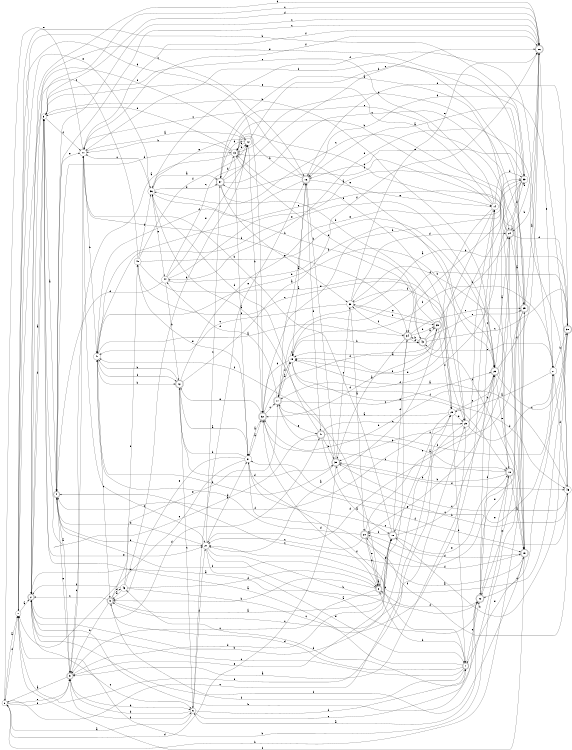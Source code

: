 digraph n39_8 {
__start0 [label="" shape="none"];

rankdir=LR;
size="8,5";

s0 [style="filled", color="black", fillcolor="white" shape="circle", label="0"];
s1 [style="filled", color="black", fillcolor="white" shape="circle", label="1"];
s2 [style="rounded,filled", color="black", fillcolor="white" shape="doublecircle", label="2"];
s3 [style="filled", color="black", fillcolor="white" shape="circle", label="3"];
s4 [style="rounded,filled", color="black", fillcolor="white" shape="doublecircle", label="4"];
s5 [style="rounded,filled", color="black", fillcolor="white" shape="doublecircle", label="5"];
s6 [style="filled", color="black", fillcolor="white" shape="circle", label="6"];
s7 [style="rounded,filled", color="black", fillcolor="white" shape="doublecircle", label="7"];
s8 [style="rounded,filled", color="black", fillcolor="white" shape="doublecircle", label="8"];
s9 [style="rounded,filled", color="black", fillcolor="white" shape="doublecircle", label="9"];
s10 [style="rounded,filled", color="black", fillcolor="white" shape="doublecircle", label="10"];
s11 [style="filled", color="black", fillcolor="white" shape="circle", label="11"];
s12 [style="filled", color="black", fillcolor="white" shape="circle", label="12"];
s13 [style="filled", color="black", fillcolor="white" shape="circle", label="13"];
s14 [style="filled", color="black", fillcolor="white" shape="circle", label="14"];
s15 [style="filled", color="black", fillcolor="white" shape="circle", label="15"];
s16 [style="rounded,filled", color="black", fillcolor="white" shape="doublecircle", label="16"];
s17 [style="rounded,filled", color="black", fillcolor="white" shape="doublecircle", label="17"];
s18 [style="rounded,filled", color="black", fillcolor="white" shape="doublecircle", label="18"];
s19 [style="rounded,filled", color="black", fillcolor="white" shape="doublecircle", label="19"];
s20 [style="rounded,filled", color="black", fillcolor="white" shape="doublecircle", label="20"];
s21 [style="filled", color="black", fillcolor="white" shape="circle", label="21"];
s22 [style="rounded,filled", color="black", fillcolor="white" shape="doublecircle", label="22"];
s23 [style="rounded,filled", color="black", fillcolor="white" shape="doublecircle", label="23"];
s24 [style="rounded,filled", color="black", fillcolor="white" shape="doublecircle", label="24"];
s25 [style="rounded,filled", color="black", fillcolor="white" shape="doublecircle", label="25"];
s26 [style="rounded,filled", color="black", fillcolor="white" shape="doublecircle", label="26"];
s27 [style="filled", color="black", fillcolor="white" shape="circle", label="27"];
s28 [style="filled", color="black", fillcolor="white" shape="circle", label="28"];
s29 [style="filled", color="black", fillcolor="white" shape="circle", label="29"];
s30 [style="rounded,filled", color="black", fillcolor="white" shape="doublecircle", label="30"];
s31 [style="filled", color="black", fillcolor="white" shape="circle", label="31"];
s32 [style="rounded,filled", color="black", fillcolor="white" shape="doublecircle", label="32"];
s33 [style="filled", color="black", fillcolor="white" shape="circle", label="33"];
s34 [style="rounded,filled", color="black", fillcolor="white" shape="doublecircle", label="34"];
s35 [style="rounded,filled", color="black", fillcolor="white" shape="doublecircle", label="35"];
s36 [style="filled", color="black", fillcolor="white" shape="circle", label="36"];
s37 [style="rounded,filled", color="black", fillcolor="white" shape="doublecircle", label="37"];
s38 [style="filled", color="black", fillcolor="white" shape="circle", label="38"];
s39 [style="rounded,filled", color="black", fillcolor="white" shape="doublecircle", label="39"];
s40 [style="filled", color="black", fillcolor="white" shape="circle", label="40"];
s41 [style="filled", color="black", fillcolor="white" shape="circle", label="41"];
s42 [style="rounded,filled", color="black", fillcolor="white" shape="doublecircle", label="42"];
s43 [style="rounded,filled", color="black", fillcolor="white" shape="doublecircle", label="43"];
s44 [style="filled", color="black", fillcolor="white" shape="circle", label="44"];
s45 [style="filled", color="black", fillcolor="white" shape="circle", label="45"];
s46 [style="filled", color="black", fillcolor="white" shape="circle", label="46"];
s47 [style="rounded,filled", color="black", fillcolor="white" shape="doublecircle", label="47"];
s0 -> s1 [label="a"];
s0 -> s25 [label="b"];
s0 -> s28 [label="c"];
s0 -> s1 [label="d"];
s0 -> s5 [label="e"];
s0 -> s5 [label="f"];
s1 -> s2 [label="a"];
s1 -> s33 [label="b"];
s1 -> s16 [label="c"];
s1 -> s32 [label="d"];
s1 -> s36 [label="e"];
s1 -> s29 [label="f"];
s2 -> s3 [label="a"];
s2 -> s28 [label="b"];
s2 -> s6 [label="c"];
s2 -> s47 [label="d"];
s2 -> s25 [label="e"];
s2 -> s3 [label="f"];
s3 -> s4 [label="a"];
s3 -> s23 [label="b"];
s3 -> s26 [label="c"];
s3 -> s26 [label="d"];
s3 -> s21 [label="e"];
s3 -> s11 [label="f"];
s4 -> s5 [label="a"];
s4 -> s21 [label="b"];
s4 -> s26 [label="c"];
s4 -> s13 [label="d"];
s4 -> s11 [label="e"];
s4 -> s8 [label="f"];
s5 -> s0 [label="a"];
s5 -> s6 [label="b"];
s5 -> s11 [label="c"];
s5 -> s10 [label="d"];
s5 -> s4 [label="e"];
s5 -> s6 [label="f"];
s6 -> s0 [label="a"];
s6 -> s5 [label="b"];
s6 -> s7 [label="c"];
s6 -> s7 [label="d"];
s6 -> s16 [label="e"];
s6 -> s21 [label="f"];
s7 -> s3 [label="a"];
s7 -> s8 [label="b"];
s7 -> s2 [label="c"];
s7 -> s9 [label="d"];
s7 -> s22 [label="e"];
s7 -> s2 [label="f"];
s8 -> s8 [label="a"];
s8 -> s9 [label="b"];
s8 -> s5 [label="c"];
s8 -> s32 [label="d"];
s8 -> s10 [label="e"];
s8 -> s41 [label="f"];
s9 -> s10 [label="a"];
s9 -> s5 [label="b"];
s9 -> s2 [label="c"];
s9 -> s46 [label="d"];
s9 -> s17 [label="e"];
s9 -> s19 [label="f"];
s10 -> s2 [label="a"];
s10 -> s11 [label="b"];
s10 -> s23 [label="c"];
s10 -> s34 [label="d"];
s10 -> s18 [label="e"];
s10 -> s20 [label="f"];
s11 -> s12 [label="a"];
s11 -> s41 [label="b"];
s11 -> s21 [label="c"];
s11 -> s34 [label="d"];
s11 -> s0 [label="e"];
s11 -> s26 [label="f"];
s12 -> s13 [label="a"];
s12 -> s32 [label="b"];
s12 -> s33 [label="c"];
s12 -> s37 [label="d"];
s12 -> s36 [label="e"];
s12 -> s2 [label="f"];
s13 -> s5 [label="a"];
s13 -> s11 [label="b"];
s13 -> s14 [label="c"];
s13 -> s3 [label="d"];
s13 -> s12 [label="e"];
s13 -> s31 [label="f"];
s14 -> s15 [label="a"];
s14 -> s13 [label="b"];
s14 -> s3 [label="c"];
s14 -> s33 [label="d"];
s14 -> s3 [label="e"];
s14 -> s15 [label="f"];
s15 -> s16 [label="a"];
s15 -> s43 [label="b"];
s15 -> s15 [label="c"];
s15 -> s32 [label="d"];
s15 -> s18 [label="e"];
s15 -> s45 [label="f"];
s16 -> s17 [label="a"];
s16 -> s13 [label="b"];
s16 -> s11 [label="c"];
s16 -> s47 [label="d"];
s16 -> s14 [label="e"];
s16 -> s41 [label="f"];
s17 -> s15 [label="a"];
s17 -> s18 [label="b"];
s17 -> s23 [label="c"];
s17 -> s44 [label="d"];
s17 -> s47 [label="e"];
s17 -> s15 [label="f"];
s18 -> s19 [label="a"];
s18 -> s35 [label="b"];
s18 -> s32 [label="c"];
s18 -> s46 [label="d"];
s18 -> s22 [label="e"];
s18 -> s37 [label="f"];
s19 -> s20 [label="a"];
s19 -> s38 [label="b"];
s19 -> s36 [label="c"];
s19 -> s20 [label="d"];
s19 -> s7 [label="e"];
s19 -> s1 [label="f"];
s20 -> s14 [label="a"];
s20 -> s8 [label="b"];
s20 -> s21 [label="c"];
s20 -> s41 [label="d"];
s20 -> s8 [label="e"];
s20 -> s19 [label="f"];
s21 -> s22 [label="a"];
s21 -> s22 [label="b"];
s21 -> s37 [label="c"];
s21 -> s4 [label="d"];
s21 -> s7 [label="e"];
s21 -> s31 [label="f"];
s22 -> s6 [label="a"];
s22 -> s2 [label="b"];
s22 -> s14 [label="c"];
s22 -> s23 [label="d"];
s22 -> s18 [label="e"];
s22 -> s8 [label="f"];
s23 -> s24 [label="a"];
s23 -> s32 [label="b"];
s23 -> s30 [label="c"];
s23 -> s21 [label="d"];
s23 -> s18 [label="e"];
s23 -> s26 [label="f"];
s24 -> s25 [label="a"];
s24 -> s20 [label="b"];
s24 -> s37 [label="c"];
s24 -> s30 [label="d"];
s24 -> s41 [label="e"];
s24 -> s33 [label="f"];
s25 -> s26 [label="a"];
s25 -> s1 [label="b"];
s25 -> s35 [label="c"];
s25 -> s13 [label="d"];
s25 -> s22 [label="e"];
s25 -> s11 [label="f"];
s26 -> s24 [label="a"];
s26 -> s24 [label="b"];
s26 -> s4 [label="c"];
s26 -> s2 [label="d"];
s26 -> s27 [label="e"];
s26 -> s11 [label="f"];
s27 -> s28 [label="a"];
s27 -> s30 [label="b"];
s27 -> s22 [label="c"];
s27 -> s45 [label="d"];
s27 -> s43 [label="e"];
s27 -> s15 [label="f"];
s28 -> s17 [label="a"];
s28 -> s7 [label="b"];
s28 -> s23 [label="c"];
s28 -> s29 [label="d"];
s28 -> s10 [label="e"];
s28 -> s13 [label="f"];
s29 -> s5 [label="a"];
s29 -> s24 [label="b"];
s29 -> s9 [label="c"];
s29 -> s27 [label="d"];
s29 -> s13 [label="e"];
s29 -> s4 [label="f"];
s30 -> s17 [label="a"];
s30 -> s10 [label="b"];
s30 -> s21 [label="c"];
s30 -> s16 [label="d"];
s30 -> s31 [label="e"];
s30 -> s15 [label="f"];
s31 -> s32 [label="a"];
s31 -> s42 [label="b"];
s31 -> s19 [label="c"];
s31 -> s1 [label="d"];
s31 -> s9 [label="e"];
s31 -> s7 [label="f"];
s32 -> s31 [label="a"];
s32 -> s33 [label="b"];
s32 -> s17 [label="c"];
s32 -> s39 [label="d"];
s32 -> s42 [label="e"];
s32 -> s45 [label="f"];
s33 -> s16 [label="a"];
s33 -> s34 [label="b"];
s33 -> s4 [label="c"];
s33 -> s15 [label="d"];
s33 -> s16 [label="e"];
s33 -> s17 [label="f"];
s34 -> s35 [label="a"];
s34 -> s39 [label="b"];
s34 -> s25 [label="c"];
s34 -> s43 [label="d"];
s34 -> s5 [label="e"];
s34 -> s38 [label="f"];
s35 -> s36 [label="a"];
s35 -> s41 [label="b"];
s35 -> s38 [label="c"];
s35 -> s0 [label="d"];
s35 -> s16 [label="e"];
s35 -> s45 [label="f"];
s36 -> s37 [label="a"];
s36 -> s43 [label="b"];
s36 -> s11 [label="c"];
s36 -> s37 [label="d"];
s36 -> s44 [label="e"];
s36 -> s27 [label="f"];
s37 -> s24 [label="a"];
s37 -> s28 [label="b"];
s37 -> s19 [label="c"];
s37 -> s13 [label="d"];
s37 -> s38 [label="e"];
s37 -> s26 [label="f"];
s38 -> s20 [label="a"];
s38 -> s39 [label="b"];
s38 -> s41 [label="c"];
s38 -> s24 [label="d"];
s38 -> s26 [label="e"];
s38 -> s29 [label="f"];
s39 -> s21 [label="a"];
s39 -> s24 [label="b"];
s39 -> s40 [label="c"];
s39 -> s32 [label="d"];
s39 -> s38 [label="e"];
s39 -> s28 [label="f"];
s40 -> s29 [label="a"];
s40 -> s23 [label="b"];
s40 -> s1 [label="c"];
s40 -> s36 [label="d"];
s40 -> s31 [label="e"];
s40 -> s12 [label="f"];
s41 -> s34 [label="a"];
s41 -> s42 [label="b"];
s41 -> s9 [label="c"];
s41 -> s23 [label="d"];
s41 -> s23 [label="e"];
s41 -> s42 [label="f"];
s42 -> s31 [label="a"];
s42 -> s41 [label="b"];
s42 -> s6 [label="c"];
s42 -> s35 [label="d"];
s42 -> s33 [label="e"];
s42 -> s26 [label="f"];
s43 -> s39 [label="a"];
s43 -> s34 [label="b"];
s43 -> s30 [label="c"];
s43 -> s13 [label="d"];
s43 -> s25 [label="e"];
s43 -> s19 [label="f"];
s44 -> s19 [label="a"];
s44 -> s42 [label="b"];
s44 -> s12 [label="c"];
s44 -> s4 [label="d"];
s44 -> s12 [label="e"];
s44 -> s23 [label="f"];
s45 -> s15 [label="a"];
s45 -> s35 [label="b"];
s45 -> s35 [label="c"];
s45 -> s16 [label="d"];
s45 -> s44 [label="e"];
s45 -> s31 [label="f"];
s46 -> s9 [label="a"];
s46 -> s12 [label="b"];
s46 -> s14 [label="c"];
s46 -> s8 [label="d"];
s46 -> s40 [label="e"];
s46 -> s2 [label="f"];
s47 -> s10 [label="a"];
s47 -> s35 [label="b"];
s47 -> s29 [label="c"];
s47 -> s36 [label="d"];
s47 -> s3 [label="e"];
s47 -> s27 [label="f"];

}